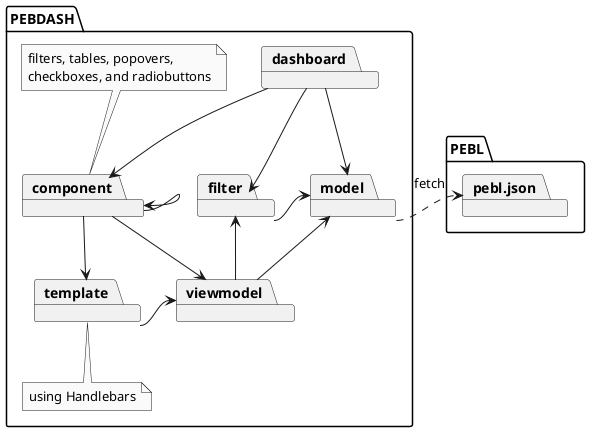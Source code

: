 @startuml

package PEBL{
	package pebl.json
}

package PEBDASH {
	package dashboard
	package filter
	package model
	package component
    note top of component
     filters, tables, popovers,
     checkboxes, and radiobuttons
    end note

    component -> component

	package template
	package viewmodel
	component --> template
	component --> viewmodel
	template -> viewmodel
	dashboard --> component
	dashboard --> filter
	dashboard --> model
	filter -> model
	viewmodel -up-> model
	viewmodel -up-> filter

	note bottom of template
      using Handlebars
    end note
}

model .> pebl.json : fetch



hide empty members
hide empty methods
hide circle

skinparam monochrome true
skinparam shadowing false
skinparam packageStyle rect
@enduml
